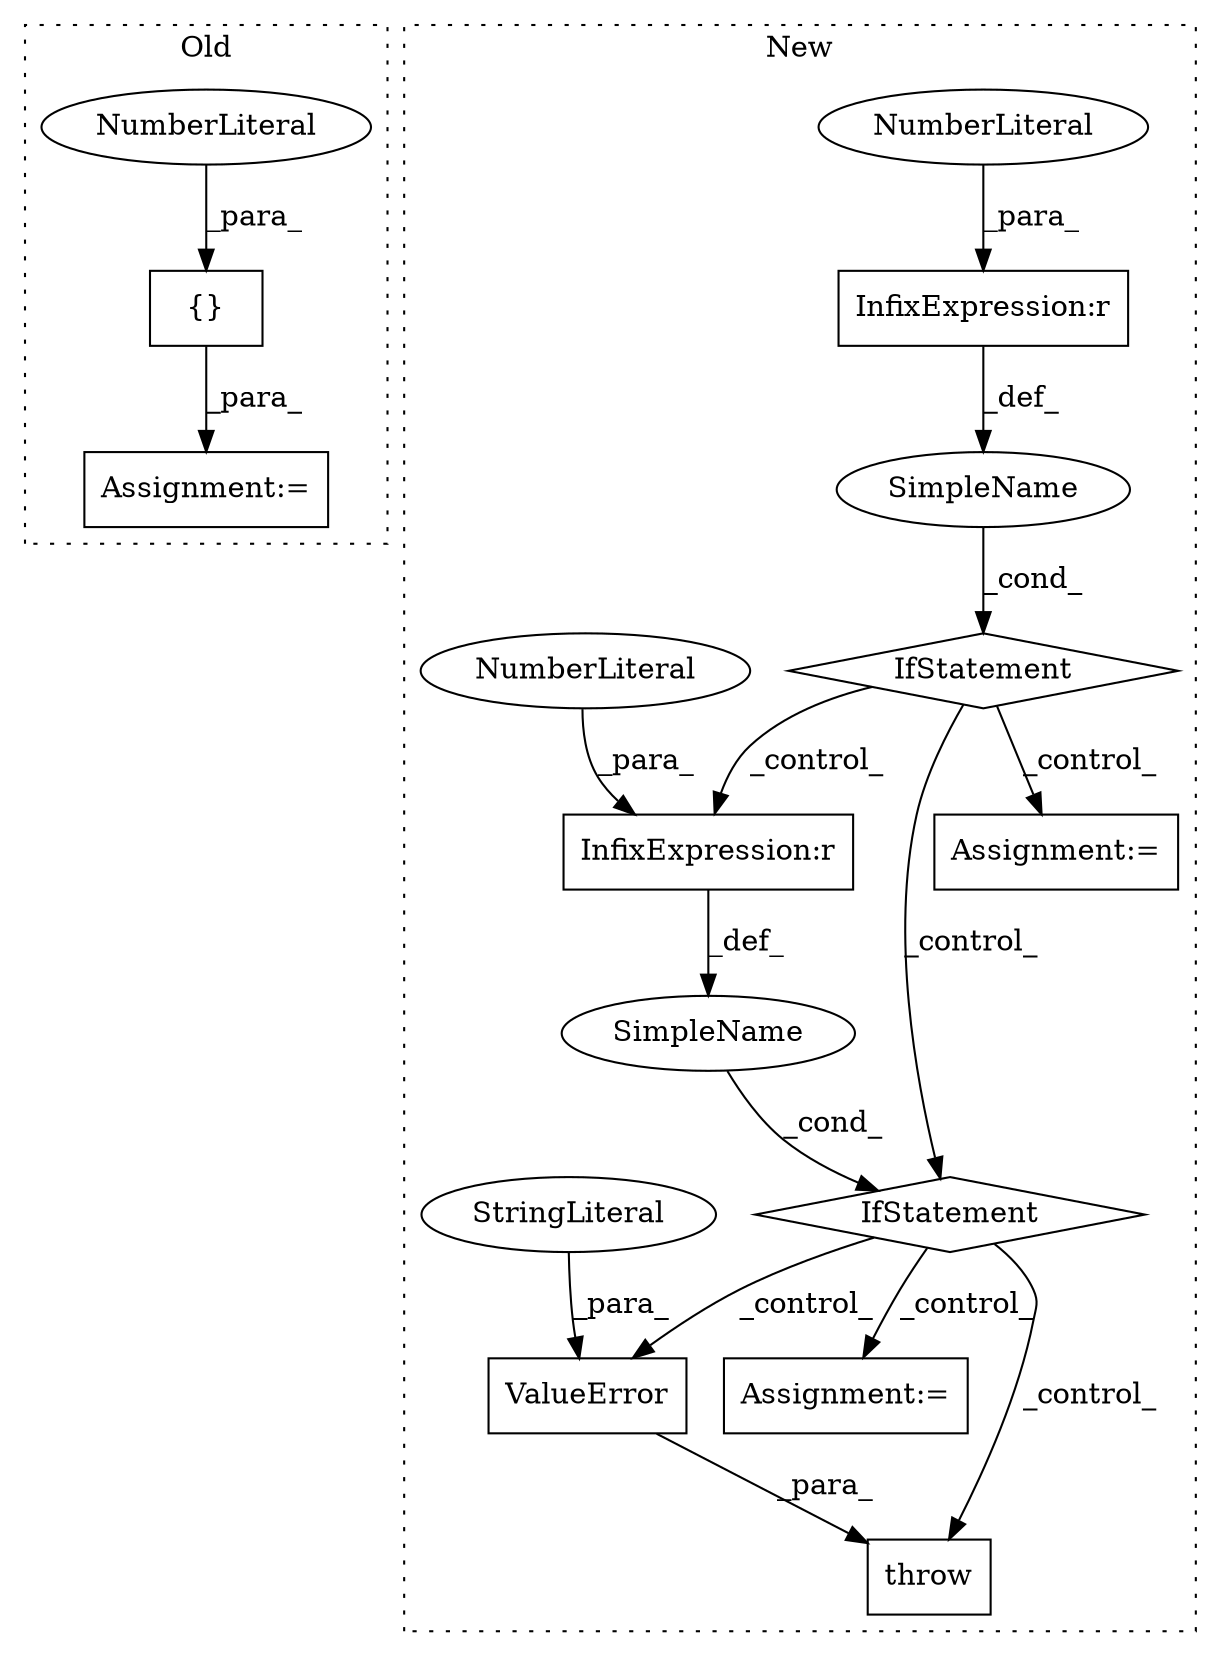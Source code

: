 digraph G {
subgraph cluster0 {
1 [label="{}" a="4" s="10047,10068" l="1,1" shape="box"];
6 [label="Assignment:=" a="7" s="10003" l="1" shape="box"];
13 [label="NumberLiteral" a="34" s="10067" l="1" shape="ellipse"];
label = "Old";
style="dotted";
}
subgraph cluster1 {
2 [label="throw" a="53" s="10517" l="6" shape="box"];
3 [label="IfStatement" a="25" s="10252,10269" l="4,2" shape="diamond"];
4 [label="SimpleName" a="42" s="" l="" shape="ellipse"];
5 [label="InfixExpression:r" a="27" s="10264" l="4" shape="box"];
7 [label="ValueError" a="32" s="10523,10561" l="11,1" shape="box"];
8 [label="Assignment:=" a="7" s="10480" l="1" shape="box"];
9 [label="Assignment:=" a="7" s="10343" l="1" shape="box"];
10 [label="IfStatement" a="25" s="10376,10398" l="4,2" shape="diamond"];
11 [label="SimpleName" a="42" s="" l="" shape="ellipse"];
12 [label="InfixExpression:r" a="27" s="10393" l="4" shape="box"];
14 [label="StringLiteral" a="45" s="10534" l="27" shape="ellipse"];
15 [label="NumberLiteral" a="34" s="10268" l="1" shape="ellipse"];
16 [label="NumberLiteral" a="34" s="10397" l="1" shape="ellipse"];
label = "New";
style="dotted";
}
1 -> 6 [label="_para_"];
3 -> 10 [label="_control_"];
3 -> 12 [label="_control_"];
3 -> 9 [label="_control_"];
4 -> 3 [label="_cond_"];
5 -> 4 [label="_def_"];
7 -> 2 [label="_para_"];
10 -> 2 [label="_control_"];
10 -> 8 [label="_control_"];
10 -> 7 [label="_control_"];
11 -> 10 [label="_cond_"];
12 -> 11 [label="_def_"];
13 -> 1 [label="_para_"];
14 -> 7 [label="_para_"];
15 -> 5 [label="_para_"];
16 -> 12 [label="_para_"];
}
